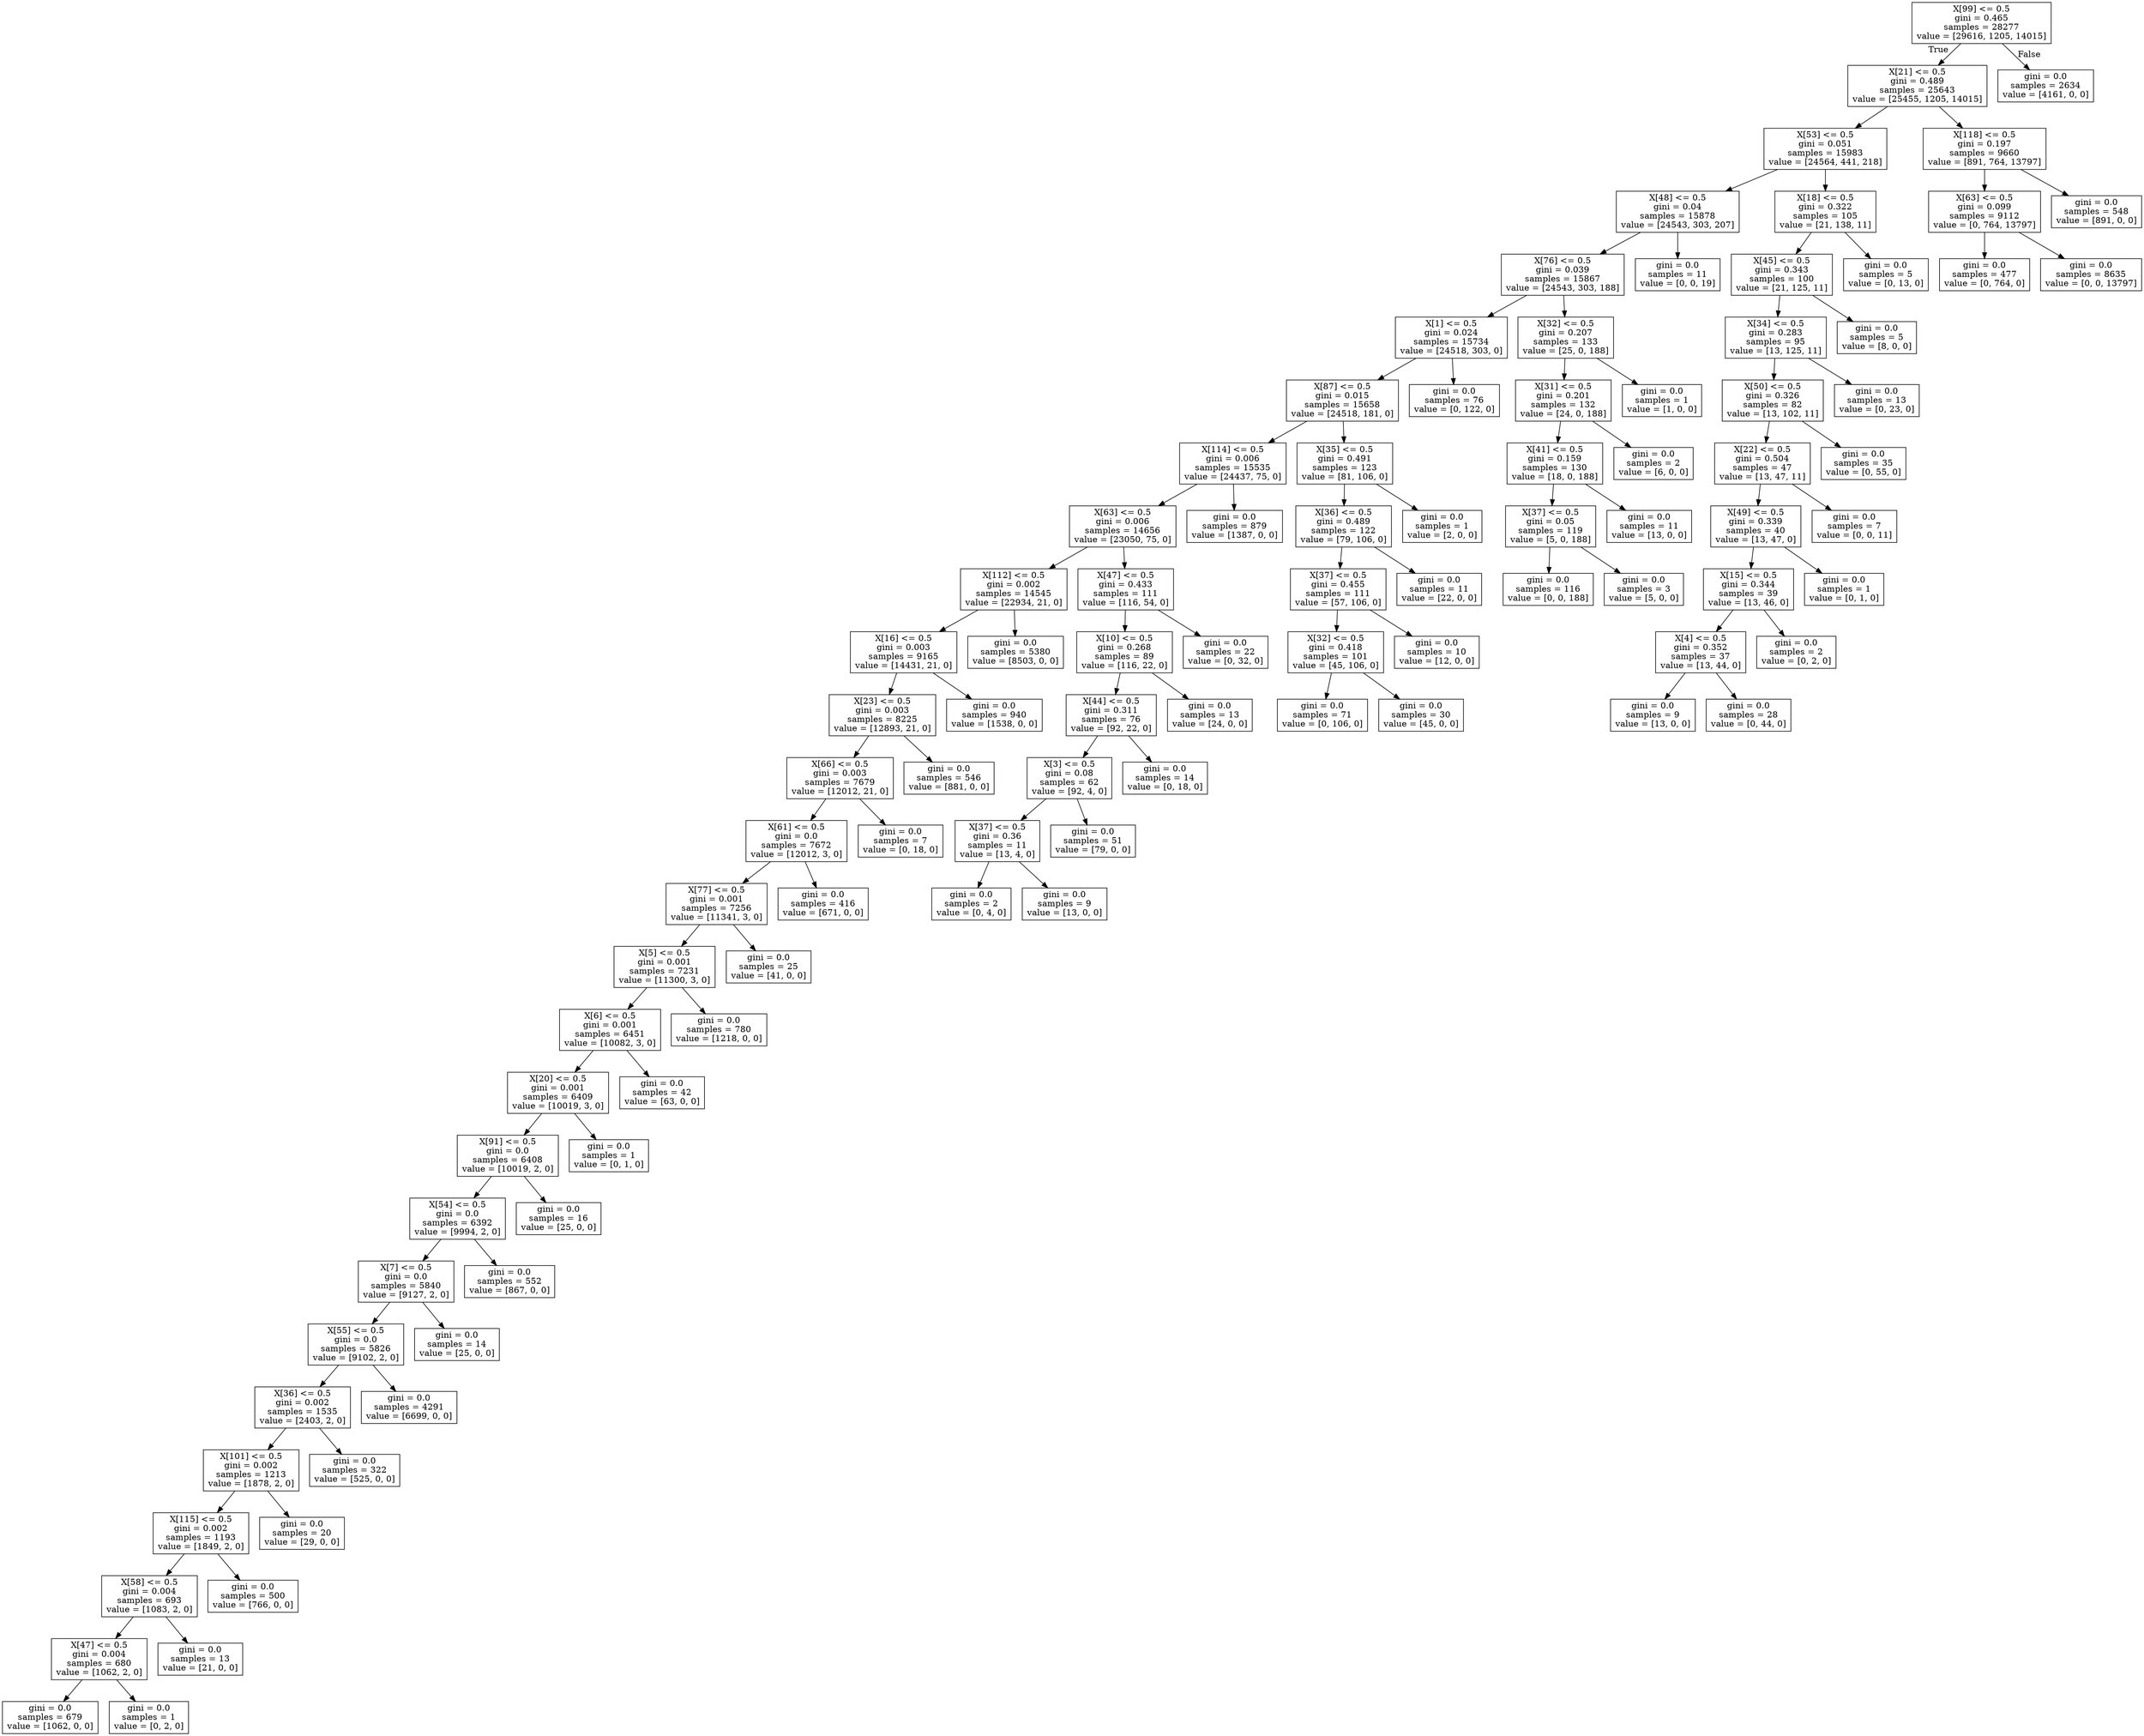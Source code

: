digraph Tree {
node [shape=box] ;
0 [label="X[99] <= 0.5\ngini = 0.465\nsamples = 28277\nvalue = [29616, 1205, 14015]"] ;
1 [label="X[21] <= 0.5\ngini = 0.489\nsamples = 25643\nvalue = [25455, 1205, 14015]"] ;
0 -> 1 [labeldistance=2.5, labelangle=45, headlabel="True"] ;
2 [label="X[53] <= 0.5\ngini = 0.051\nsamples = 15983\nvalue = [24564, 441, 218]"] ;
1 -> 2 ;
3 [label="X[48] <= 0.5\ngini = 0.04\nsamples = 15878\nvalue = [24543, 303, 207]"] ;
2 -> 3 ;
4 [label="X[76] <= 0.5\ngini = 0.039\nsamples = 15867\nvalue = [24543, 303, 188]"] ;
3 -> 4 ;
5 [label="X[1] <= 0.5\ngini = 0.024\nsamples = 15734\nvalue = [24518, 303, 0]"] ;
4 -> 5 ;
6 [label="X[87] <= 0.5\ngini = 0.015\nsamples = 15658\nvalue = [24518, 181, 0]"] ;
5 -> 6 ;
7 [label="X[114] <= 0.5\ngini = 0.006\nsamples = 15535\nvalue = [24437, 75, 0]"] ;
6 -> 7 ;
8 [label="X[63] <= 0.5\ngini = 0.006\nsamples = 14656\nvalue = [23050, 75, 0]"] ;
7 -> 8 ;
9 [label="X[112] <= 0.5\ngini = 0.002\nsamples = 14545\nvalue = [22934, 21, 0]"] ;
8 -> 9 ;
10 [label="X[16] <= 0.5\ngini = 0.003\nsamples = 9165\nvalue = [14431, 21, 0]"] ;
9 -> 10 ;
11 [label="X[23] <= 0.5\ngini = 0.003\nsamples = 8225\nvalue = [12893, 21, 0]"] ;
10 -> 11 ;
12 [label="X[66] <= 0.5\ngini = 0.003\nsamples = 7679\nvalue = [12012, 21, 0]"] ;
11 -> 12 ;
13 [label="X[61] <= 0.5\ngini = 0.0\nsamples = 7672\nvalue = [12012, 3, 0]"] ;
12 -> 13 ;
14 [label="X[77] <= 0.5\ngini = 0.001\nsamples = 7256\nvalue = [11341, 3, 0]"] ;
13 -> 14 ;
15 [label="X[5] <= 0.5\ngini = 0.001\nsamples = 7231\nvalue = [11300, 3, 0]"] ;
14 -> 15 ;
16 [label="X[6] <= 0.5\ngini = 0.001\nsamples = 6451\nvalue = [10082, 3, 0]"] ;
15 -> 16 ;
17 [label="X[20] <= 0.5\ngini = 0.001\nsamples = 6409\nvalue = [10019, 3, 0]"] ;
16 -> 17 ;
18 [label="X[91] <= 0.5\ngini = 0.0\nsamples = 6408\nvalue = [10019, 2, 0]"] ;
17 -> 18 ;
19 [label="X[54] <= 0.5\ngini = 0.0\nsamples = 6392\nvalue = [9994, 2, 0]"] ;
18 -> 19 ;
20 [label="X[7] <= 0.5\ngini = 0.0\nsamples = 5840\nvalue = [9127, 2, 0]"] ;
19 -> 20 ;
21 [label="X[55] <= 0.5\ngini = 0.0\nsamples = 5826\nvalue = [9102, 2, 0]"] ;
20 -> 21 ;
22 [label="X[36] <= 0.5\ngini = 0.002\nsamples = 1535\nvalue = [2403, 2, 0]"] ;
21 -> 22 ;
23 [label="X[101] <= 0.5\ngini = 0.002\nsamples = 1213\nvalue = [1878, 2, 0]"] ;
22 -> 23 ;
24 [label="X[115] <= 0.5\ngini = 0.002\nsamples = 1193\nvalue = [1849, 2, 0]"] ;
23 -> 24 ;
25 [label="X[58] <= 0.5\ngini = 0.004\nsamples = 693\nvalue = [1083, 2, 0]"] ;
24 -> 25 ;
26 [label="X[47] <= 0.5\ngini = 0.004\nsamples = 680\nvalue = [1062, 2, 0]"] ;
25 -> 26 ;
27 [label="gini = 0.0\nsamples = 679\nvalue = [1062, 0, 0]"] ;
26 -> 27 ;
28 [label="gini = 0.0\nsamples = 1\nvalue = [0, 2, 0]"] ;
26 -> 28 ;
29 [label="gini = 0.0\nsamples = 13\nvalue = [21, 0, 0]"] ;
25 -> 29 ;
30 [label="gini = 0.0\nsamples = 500\nvalue = [766, 0, 0]"] ;
24 -> 30 ;
31 [label="gini = 0.0\nsamples = 20\nvalue = [29, 0, 0]"] ;
23 -> 31 ;
32 [label="gini = 0.0\nsamples = 322\nvalue = [525, 0, 0]"] ;
22 -> 32 ;
33 [label="gini = 0.0\nsamples = 4291\nvalue = [6699, 0, 0]"] ;
21 -> 33 ;
34 [label="gini = 0.0\nsamples = 14\nvalue = [25, 0, 0]"] ;
20 -> 34 ;
35 [label="gini = 0.0\nsamples = 552\nvalue = [867, 0, 0]"] ;
19 -> 35 ;
36 [label="gini = 0.0\nsamples = 16\nvalue = [25, 0, 0]"] ;
18 -> 36 ;
37 [label="gini = 0.0\nsamples = 1\nvalue = [0, 1, 0]"] ;
17 -> 37 ;
38 [label="gini = 0.0\nsamples = 42\nvalue = [63, 0, 0]"] ;
16 -> 38 ;
39 [label="gini = 0.0\nsamples = 780\nvalue = [1218, 0, 0]"] ;
15 -> 39 ;
40 [label="gini = 0.0\nsamples = 25\nvalue = [41, 0, 0]"] ;
14 -> 40 ;
41 [label="gini = 0.0\nsamples = 416\nvalue = [671, 0, 0]"] ;
13 -> 41 ;
42 [label="gini = 0.0\nsamples = 7\nvalue = [0, 18, 0]"] ;
12 -> 42 ;
43 [label="gini = 0.0\nsamples = 546\nvalue = [881, 0, 0]"] ;
11 -> 43 ;
44 [label="gini = 0.0\nsamples = 940\nvalue = [1538, 0, 0]"] ;
10 -> 44 ;
45 [label="gini = 0.0\nsamples = 5380\nvalue = [8503, 0, 0]"] ;
9 -> 45 ;
46 [label="X[47] <= 0.5\ngini = 0.433\nsamples = 111\nvalue = [116, 54, 0]"] ;
8 -> 46 ;
47 [label="X[10] <= 0.5\ngini = 0.268\nsamples = 89\nvalue = [116, 22, 0]"] ;
46 -> 47 ;
48 [label="X[44] <= 0.5\ngini = 0.311\nsamples = 76\nvalue = [92, 22, 0]"] ;
47 -> 48 ;
49 [label="X[3] <= 0.5\ngini = 0.08\nsamples = 62\nvalue = [92, 4, 0]"] ;
48 -> 49 ;
50 [label="X[37] <= 0.5\ngini = 0.36\nsamples = 11\nvalue = [13, 4, 0]"] ;
49 -> 50 ;
51 [label="gini = 0.0\nsamples = 2\nvalue = [0, 4, 0]"] ;
50 -> 51 ;
52 [label="gini = 0.0\nsamples = 9\nvalue = [13, 0, 0]"] ;
50 -> 52 ;
53 [label="gini = 0.0\nsamples = 51\nvalue = [79, 0, 0]"] ;
49 -> 53 ;
54 [label="gini = 0.0\nsamples = 14\nvalue = [0, 18, 0]"] ;
48 -> 54 ;
55 [label="gini = 0.0\nsamples = 13\nvalue = [24, 0, 0]"] ;
47 -> 55 ;
56 [label="gini = 0.0\nsamples = 22\nvalue = [0, 32, 0]"] ;
46 -> 56 ;
57 [label="gini = 0.0\nsamples = 879\nvalue = [1387, 0, 0]"] ;
7 -> 57 ;
58 [label="X[35] <= 0.5\ngini = 0.491\nsamples = 123\nvalue = [81, 106, 0]"] ;
6 -> 58 ;
59 [label="X[36] <= 0.5\ngini = 0.489\nsamples = 122\nvalue = [79, 106, 0]"] ;
58 -> 59 ;
60 [label="X[37] <= 0.5\ngini = 0.455\nsamples = 111\nvalue = [57, 106, 0]"] ;
59 -> 60 ;
61 [label="X[32] <= 0.5\ngini = 0.418\nsamples = 101\nvalue = [45, 106, 0]"] ;
60 -> 61 ;
62 [label="gini = 0.0\nsamples = 71\nvalue = [0, 106, 0]"] ;
61 -> 62 ;
63 [label="gini = 0.0\nsamples = 30\nvalue = [45, 0, 0]"] ;
61 -> 63 ;
64 [label="gini = 0.0\nsamples = 10\nvalue = [12, 0, 0]"] ;
60 -> 64 ;
65 [label="gini = 0.0\nsamples = 11\nvalue = [22, 0, 0]"] ;
59 -> 65 ;
66 [label="gini = 0.0\nsamples = 1\nvalue = [2, 0, 0]"] ;
58 -> 66 ;
67 [label="gini = 0.0\nsamples = 76\nvalue = [0, 122, 0]"] ;
5 -> 67 ;
68 [label="X[32] <= 0.5\ngini = 0.207\nsamples = 133\nvalue = [25, 0, 188]"] ;
4 -> 68 ;
69 [label="X[31] <= 0.5\ngini = 0.201\nsamples = 132\nvalue = [24, 0, 188]"] ;
68 -> 69 ;
70 [label="X[41] <= 0.5\ngini = 0.159\nsamples = 130\nvalue = [18, 0, 188]"] ;
69 -> 70 ;
71 [label="X[37] <= 0.5\ngini = 0.05\nsamples = 119\nvalue = [5, 0, 188]"] ;
70 -> 71 ;
72 [label="gini = 0.0\nsamples = 116\nvalue = [0, 0, 188]"] ;
71 -> 72 ;
73 [label="gini = 0.0\nsamples = 3\nvalue = [5, 0, 0]"] ;
71 -> 73 ;
74 [label="gini = 0.0\nsamples = 11\nvalue = [13, 0, 0]"] ;
70 -> 74 ;
75 [label="gini = 0.0\nsamples = 2\nvalue = [6, 0, 0]"] ;
69 -> 75 ;
76 [label="gini = 0.0\nsamples = 1\nvalue = [1, 0, 0]"] ;
68 -> 76 ;
77 [label="gini = 0.0\nsamples = 11\nvalue = [0, 0, 19]"] ;
3 -> 77 ;
78 [label="X[18] <= 0.5\ngini = 0.322\nsamples = 105\nvalue = [21, 138, 11]"] ;
2 -> 78 ;
79 [label="X[45] <= 0.5\ngini = 0.343\nsamples = 100\nvalue = [21, 125, 11]"] ;
78 -> 79 ;
80 [label="X[34] <= 0.5\ngini = 0.283\nsamples = 95\nvalue = [13, 125, 11]"] ;
79 -> 80 ;
81 [label="X[50] <= 0.5\ngini = 0.326\nsamples = 82\nvalue = [13, 102, 11]"] ;
80 -> 81 ;
82 [label="X[22] <= 0.5\ngini = 0.504\nsamples = 47\nvalue = [13, 47, 11]"] ;
81 -> 82 ;
83 [label="X[49] <= 0.5\ngini = 0.339\nsamples = 40\nvalue = [13, 47, 0]"] ;
82 -> 83 ;
84 [label="X[15] <= 0.5\ngini = 0.344\nsamples = 39\nvalue = [13, 46, 0]"] ;
83 -> 84 ;
85 [label="X[4] <= 0.5\ngini = 0.352\nsamples = 37\nvalue = [13, 44, 0]"] ;
84 -> 85 ;
86 [label="gini = 0.0\nsamples = 9\nvalue = [13, 0, 0]"] ;
85 -> 86 ;
87 [label="gini = 0.0\nsamples = 28\nvalue = [0, 44, 0]"] ;
85 -> 87 ;
88 [label="gini = 0.0\nsamples = 2\nvalue = [0, 2, 0]"] ;
84 -> 88 ;
89 [label="gini = 0.0\nsamples = 1\nvalue = [0, 1, 0]"] ;
83 -> 89 ;
90 [label="gini = 0.0\nsamples = 7\nvalue = [0, 0, 11]"] ;
82 -> 90 ;
91 [label="gini = 0.0\nsamples = 35\nvalue = [0, 55, 0]"] ;
81 -> 91 ;
92 [label="gini = 0.0\nsamples = 13\nvalue = [0, 23, 0]"] ;
80 -> 92 ;
93 [label="gini = 0.0\nsamples = 5\nvalue = [8, 0, 0]"] ;
79 -> 93 ;
94 [label="gini = 0.0\nsamples = 5\nvalue = [0, 13, 0]"] ;
78 -> 94 ;
95 [label="X[118] <= 0.5\ngini = 0.197\nsamples = 9660\nvalue = [891, 764, 13797]"] ;
1 -> 95 ;
96 [label="X[63] <= 0.5\ngini = 0.099\nsamples = 9112\nvalue = [0, 764, 13797]"] ;
95 -> 96 ;
97 [label="gini = 0.0\nsamples = 477\nvalue = [0, 764, 0]"] ;
96 -> 97 ;
98 [label="gini = 0.0\nsamples = 8635\nvalue = [0, 0, 13797]"] ;
96 -> 98 ;
99 [label="gini = 0.0\nsamples = 548\nvalue = [891, 0, 0]"] ;
95 -> 99 ;
100 [label="gini = 0.0\nsamples = 2634\nvalue = [4161, 0, 0]"] ;
0 -> 100 [labeldistance=2.5, labelangle=-45, headlabel="False"] ;
}